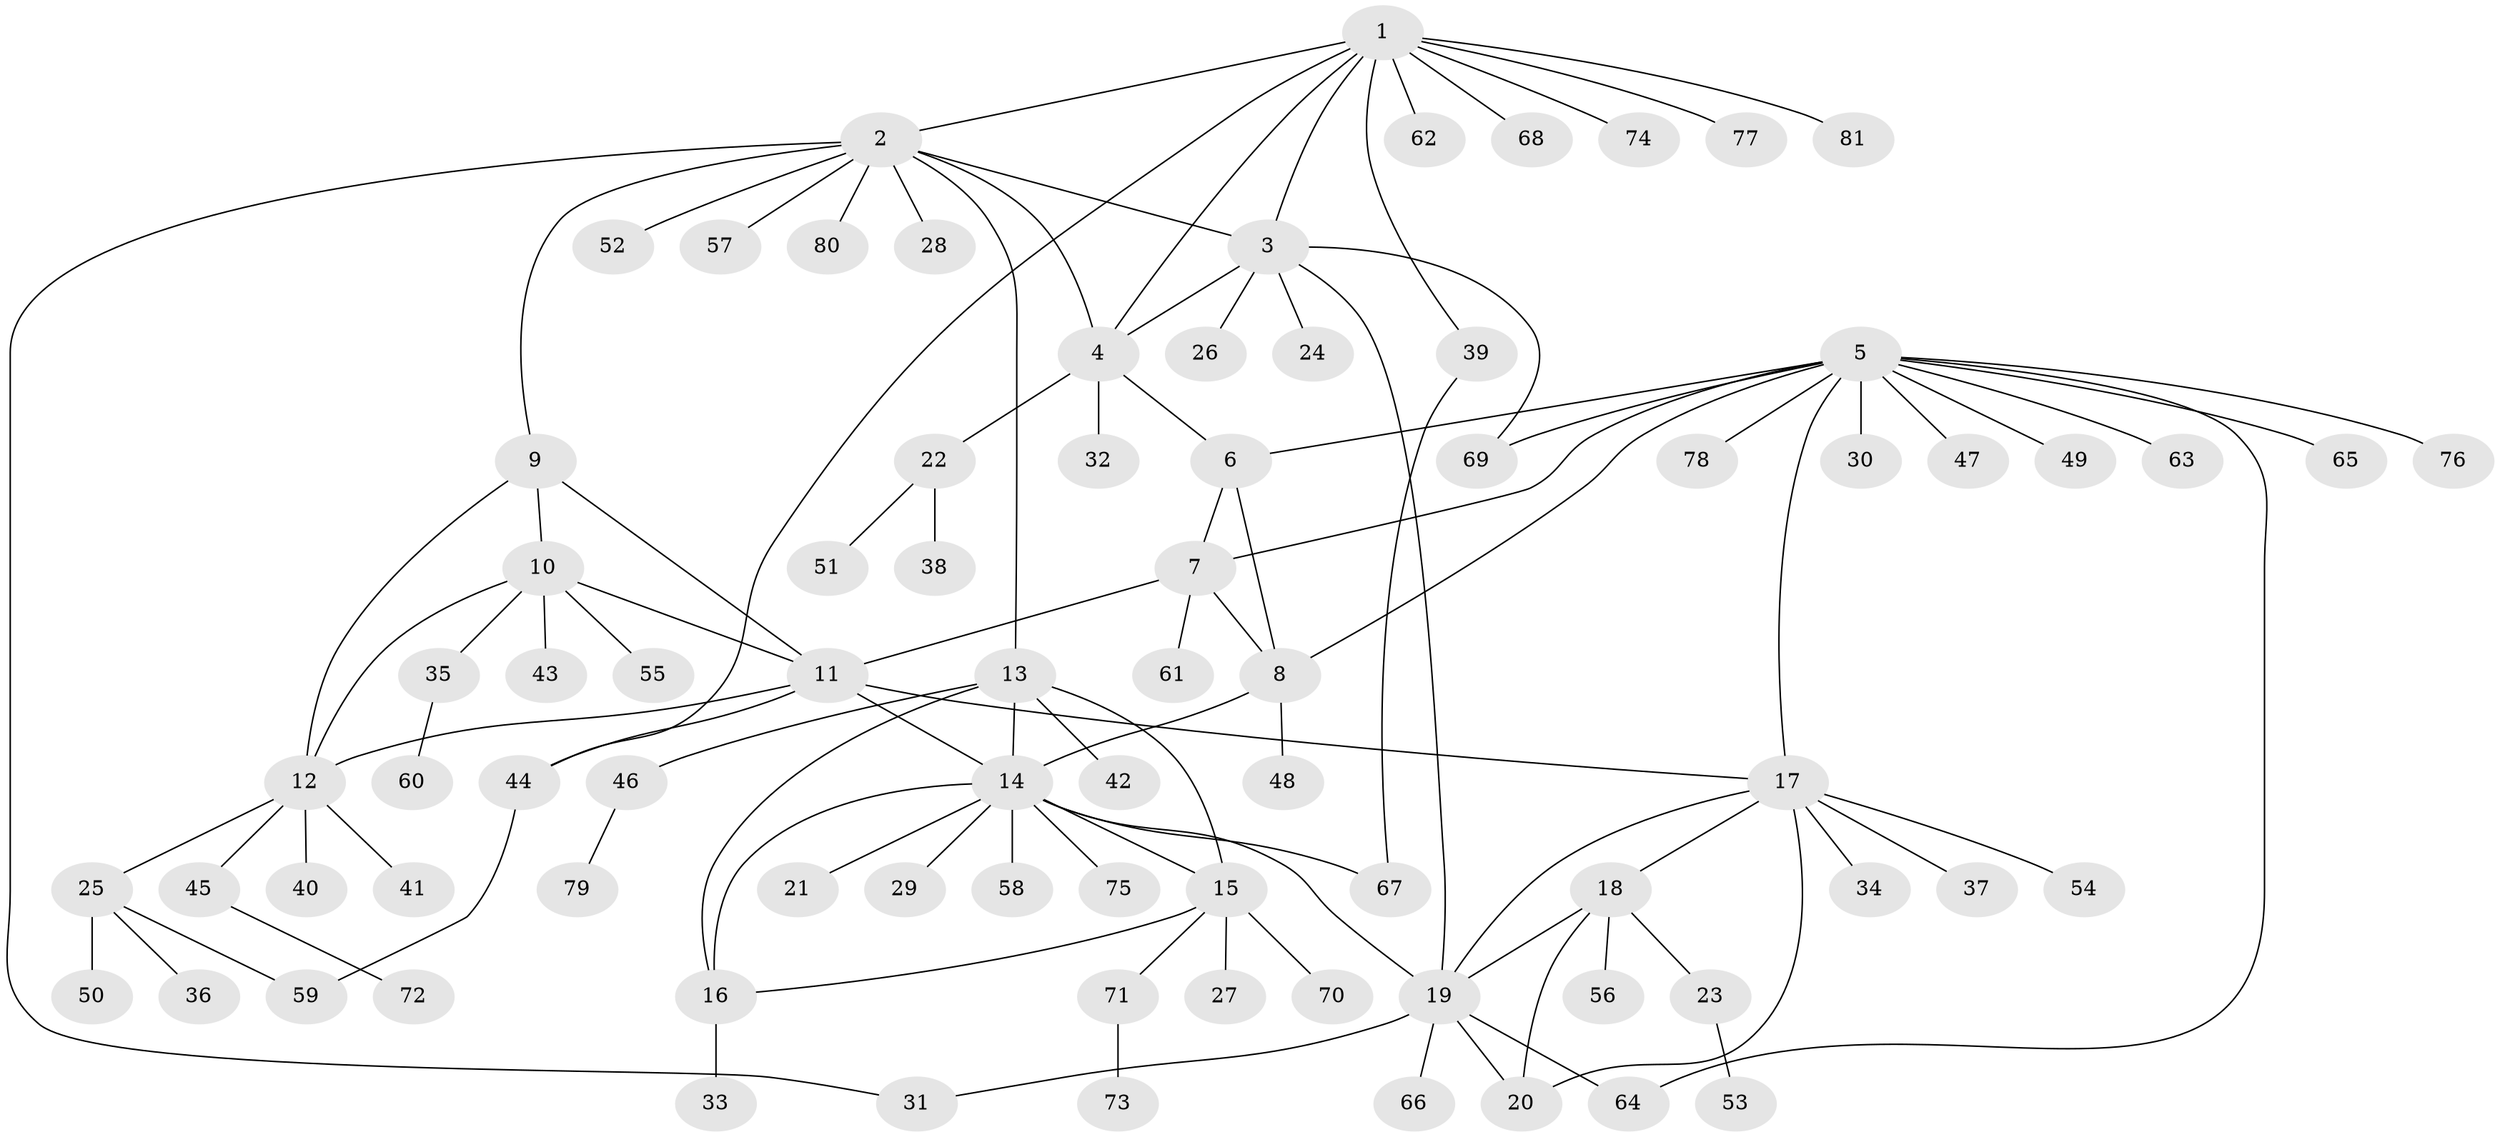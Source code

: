 // Generated by graph-tools (version 1.1) at 2025/26/03/09/25 03:26:47]
// undirected, 81 vertices, 107 edges
graph export_dot {
graph [start="1"]
  node [color=gray90,style=filled];
  1;
  2;
  3;
  4;
  5;
  6;
  7;
  8;
  9;
  10;
  11;
  12;
  13;
  14;
  15;
  16;
  17;
  18;
  19;
  20;
  21;
  22;
  23;
  24;
  25;
  26;
  27;
  28;
  29;
  30;
  31;
  32;
  33;
  34;
  35;
  36;
  37;
  38;
  39;
  40;
  41;
  42;
  43;
  44;
  45;
  46;
  47;
  48;
  49;
  50;
  51;
  52;
  53;
  54;
  55;
  56;
  57;
  58;
  59;
  60;
  61;
  62;
  63;
  64;
  65;
  66;
  67;
  68;
  69;
  70;
  71;
  72;
  73;
  74;
  75;
  76;
  77;
  78;
  79;
  80;
  81;
  1 -- 2;
  1 -- 3;
  1 -- 4;
  1 -- 39;
  1 -- 44;
  1 -- 62;
  1 -- 68;
  1 -- 74;
  1 -- 77;
  1 -- 81;
  2 -- 3;
  2 -- 4;
  2 -- 9;
  2 -- 13;
  2 -- 28;
  2 -- 31;
  2 -- 52;
  2 -- 57;
  2 -- 80;
  3 -- 4;
  3 -- 19;
  3 -- 24;
  3 -- 26;
  3 -- 69;
  4 -- 6;
  4 -- 22;
  4 -- 32;
  5 -- 6;
  5 -- 7;
  5 -- 8;
  5 -- 17;
  5 -- 30;
  5 -- 47;
  5 -- 49;
  5 -- 63;
  5 -- 64;
  5 -- 65;
  5 -- 69;
  5 -- 76;
  5 -- 78;
  6 -- 7;
  6 -- 8;
  7 -- 8;
  7 -- 11;
  7 -- 61;
  8 -- 14;
  8 -- 48;
  9 -- 10;
  9 -- 11;
  9 -- 12;
  10 -- 11;
  10 -- 12;
  10 -- 35;
  10 -- 43;
  10 -- 55;
  11 -- 12;
  11 -- 14;
  11 -- 17;
  11 -- 44;
  12 -- 25;
  12 -- 40;
  12 -- 41;
  12 -- 45;
  13 -- 14;
  13 -- 15;
  13 -- 16;
  13 -- 42;
  13 -- 46;
  14 -- 15;
  14 -- 16;
  14 -- 19;
  14 -- 21;
  14 -- 29;
  14 -- 58;
  14 -- 67;
  14 -- 75;
  15 -- 16;
  15 -- 27;
  15 -- 70;
  15 -- 71;
  16 -- 33;
  17 -- 18;
  17 -- 19;
  17 -- 20;
  17 -- 34;
  17 -- 37;
  17 -- 54;
  18 -- 19;
  18 -- 20;
  18 -- 23;
  18 -- 56;
  19 -- 20;
  19 -- 31;
  19 -- 64;
  19 -- 66;
  22 -- 38;
  22 -- 51;
  23 -- 53;
  25 -- 36;
  25 -- 50;
  25 -- 59;
  35 -- 60;
  39 -- 67;
  44 -- 59;
  45 -- 72;
  46 -- 79;
  71 -- 73;
}
